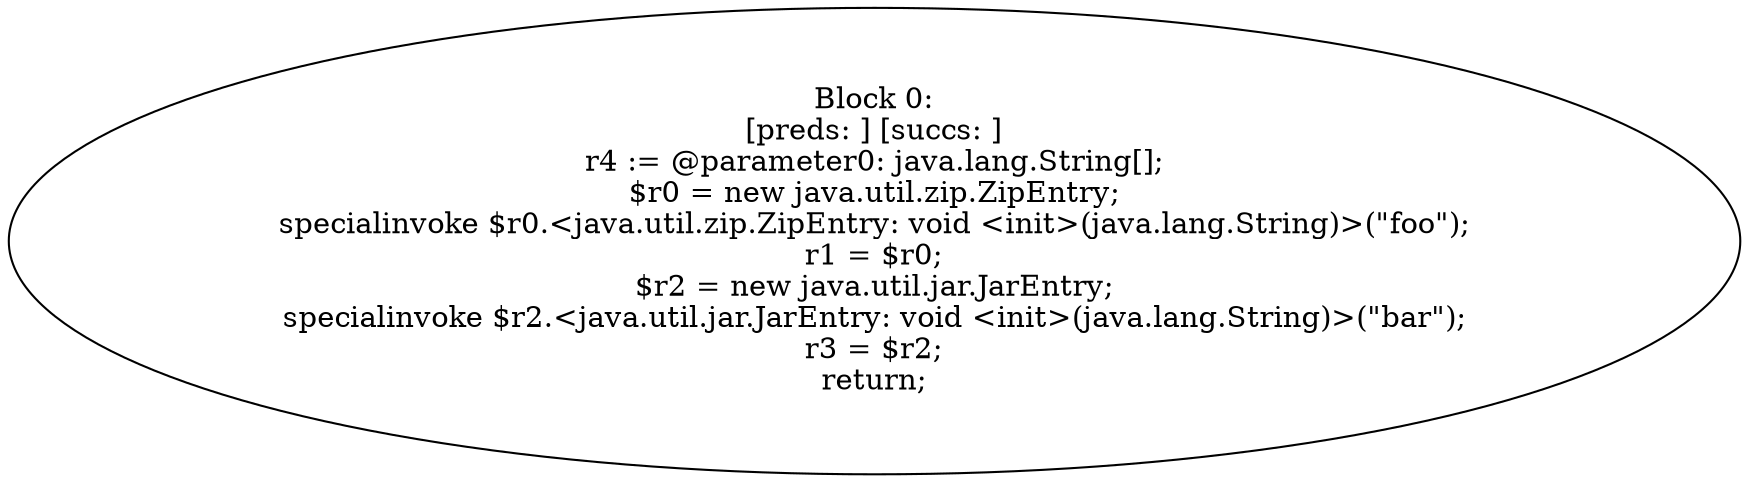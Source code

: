 digraph "unitGraph" {
    "Block 0:
[preds: ] [succs: ]
r4 := @parameter0: java.lang.String[];
$r0 = new java.util.zip.ZipEntry;
specialinvoke $r0.<java.util.zip.ZipEntry: void <init>(java.lang.String)>(\"foo\");
r1 = $r0;
$r2 = new java.util.jar.JarEntry;
specialinvoke $r2.<java.util.jar.JarEntry: void <init>(java.lang.String)>(\"bar\");
r3 = $r2;
return;
"
}
